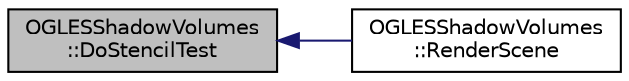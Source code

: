 digraph "OGLESShadowVolumes::DoStencilTest"
{
  edge [fontname="Helvetica",fontsize="10",labelfontname="Helvetica",labelfontsize="10"];
  node [fontname="Helvetica",fontsize="10",shape=record];
  rankdir="LR";
  Node1 [label="OGLESShadowVolumes\l::DoStencilTest",height=0.2,width=0.4,color="black", fillcolor="grey75", style="filled", fontcolor="black"];
  Node1 -> Node2 [dir="back",color="midnightblue",fontsize="10",style="solid"];
  Node2 [label="OGLESShadowVolumes\l::RenderScene",height=0.2,width=0.4,color="black", fillcolor="white", style="filled",URL="$class_o_g_l_e_s_shadow_volumes.html#a14c23788feb61d8592b455026444a65a"];
}
